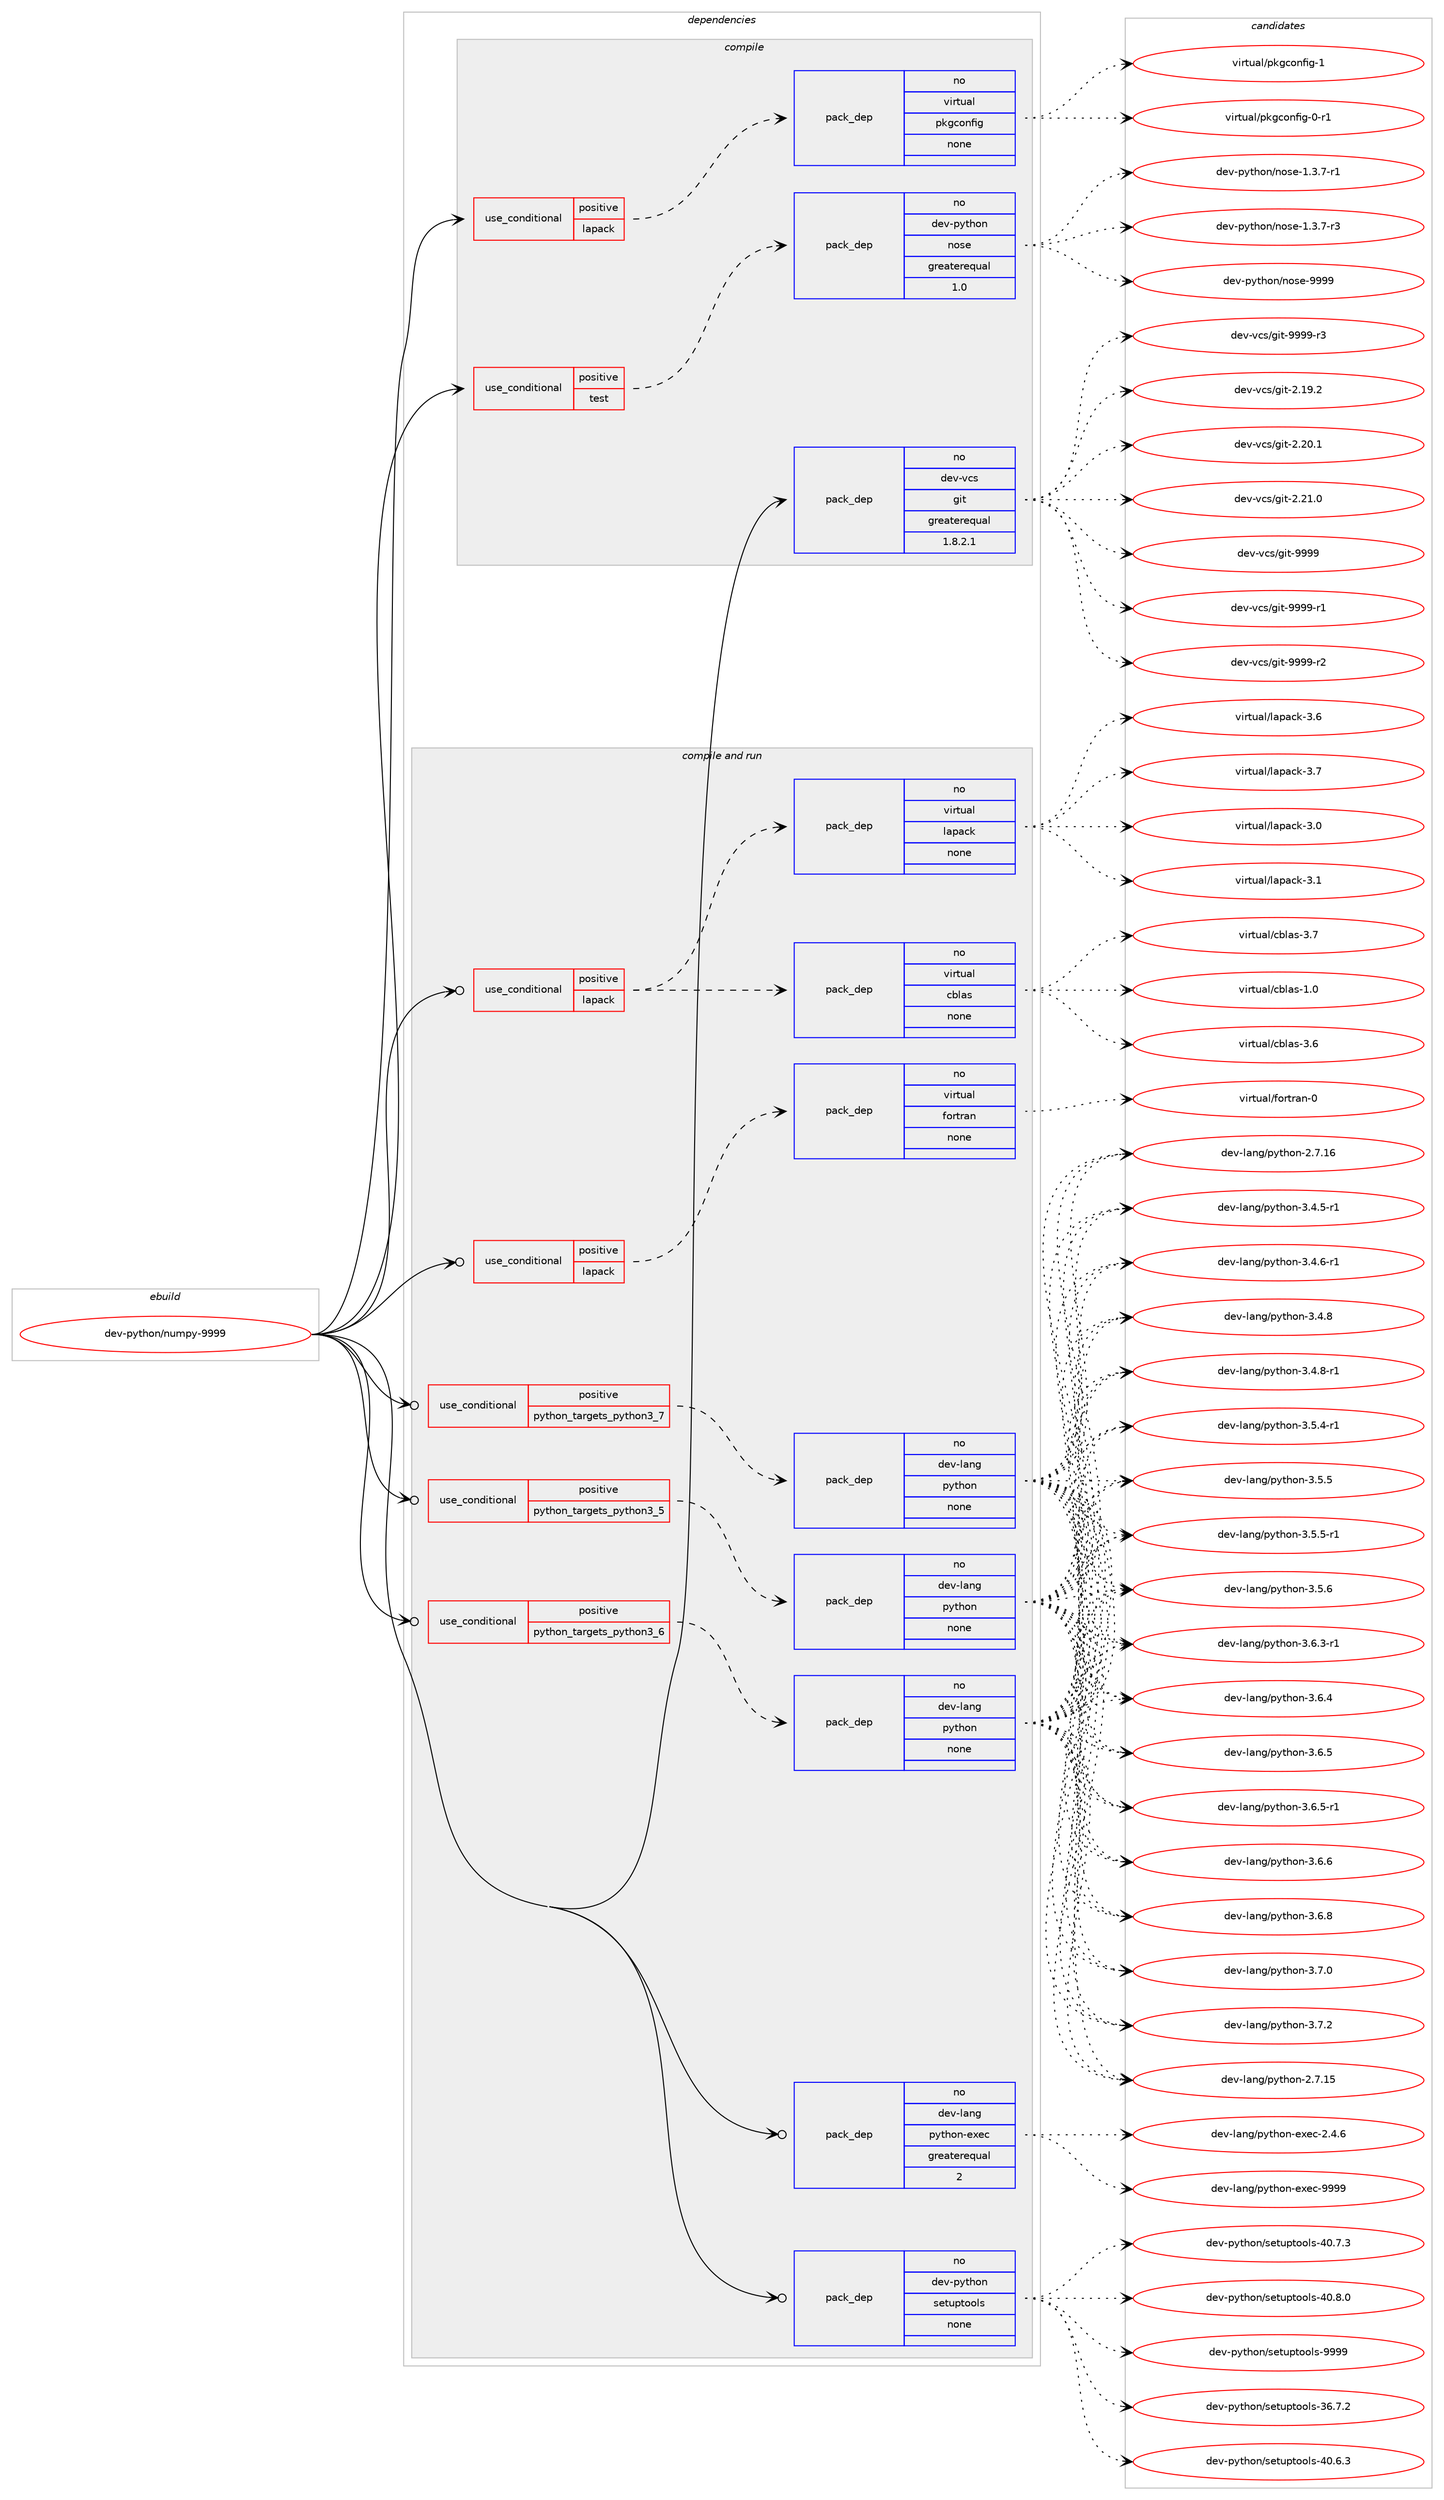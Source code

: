 digraph prolog {

# *************
# Graph options
# *************

newrank=true;
concentrate=true;
compound=true;
graph [rankdir=LR,fontname=Helvetica,fontsize=10,ranksep=1.5];#, ranksep=2.5, nodesep=0.2];
edge  [arrowhead=vee];
node  [fontname=Helvetica,fontsize=10];

# **********
# The ebuild
# **********

subgraph cluster_leftcol {
color=gray;
rank=same;
label=<<i>ebuild</i>>;
id [label="dev-python/numpy-9999", color=red, width=4, href="../dev-python/numpy-9999.svg"];
}

# ****************
# The dependencies
# ****************

subgraph cluster_midcol {
color=gray;
label=<<i>dependencies</i>>;
subgraph cluster_compile {
fillcolor="#eeeeee";
style=filled;
label=<<i>compile</i>>;
subgraph cond378412 {
dependency1421571 [label=<<TABLE BORDER="0" CELLBORDER="1" CELLSPACING="0" CELLPADDING="4"><TR><TD ROWSPAN="3" CELLPADDING="10">use_conditional</TD></TR><TR><TD>positive</TD></TR><TR><TD>lapack</TD></TR></TABLE>>, shape=none, color=red];
subgraph pack1019882 {
dependency1421572 [label=<<TABLE BORDER="0" CELLBORDER="1" CELLSPACING="0" CELLPADDING="4" WIDTH="220"><TR><TD ROWSPAN="6" CELLPADDING="30">pack_dep</TD></TR><TR><TD WIDTH="110">no</TD></TR><TR><TD>virtual</TD></TR><TR><TD>pkgconfig</TD></TR><TR><TD>none</TD></TR><TR><TD></TD></TR></TABLE>>, shape=none, color=blue];
}
dependency1421571:e -> dependency1421572:w [weight=20,style="dashed",arrowhead="vee"];
}
id:e -> dependency1421571:w [weight=20,style="solid",arrowhead="vee"];
subgraph cond378413 {
dependency1421573 [label=<<TABLE BORDER="0" CELLBORDER="1" CELLSPACING="0" CELLPADDING="4"><TR><TD ROWSPAN="3" CELLPADDING="10">use_conditional</TD></TR><TR><TD>positive</TD></TR><TR><TD>test</TD></TR></TABLE>>, shape=none, color=red];
subgraph pack1019883 {
dependency1421574 [label=<<TABLE BORDER="0" CELLBORDER="1" CELLSPACING="0" CELLPADDING="4" WIDTH="220"><TR><TD ROWSPAN="6" CELLPADDING="30">pack_dep</TD></TR><TR><TD WIDTH="110">no</TD></TR><TR><TD>dev-python</TD></TR><TR><TD>nose</TD></TR><TR><TD>greaterequal</TD></TR><TR><TD>1.0</TD></TR></TABLE>>, shape=none, color=blue];
}
dependency1421573:e -> dependency1421574:w [weight=20,style="dashed",arrowhead="vee"];
}
id:e -> dependency1421573:w [weight=20,style="solid",arrowhead="vee"];
subgraph pack1019884 {
dependency1421575 [label=<<TABLE BORDER="0" CELLBORDER="1" CELLSPACING="0" CELLPADDING="4" WIDTH="220"><TR><TD ROWSPAN="6" CELLPADDING="30">pack_dep</TD></TR><TR><TD WIDTH="110">no</TD></TR><TR><TD>dev-vcs</TD></TR><TR><TD>git</TD></TR><TR><TD>greaterequal</TD></TR><TR><TD>1.8.2.1</TD></TR></TABLE>>, shape=none, color=blue];
}
id:e -> dependency1421575:w [weight=20,style="solid",arrowhead="vee"];
}
subgraph cluster_compileandrun {
fillcolor="#eeeeee";
style=filled;
label=<<i>compile and run</i>>;
subgraph cond378414 {
dependency1421576 [label=<<TABLE BORDER="0" CELLBORDER="1" CELLSPACING="0" CELLPADDING="4"><TR><TD ROWSPAN="3" CELLPADDING="10">use_conditional</TD></TR><TR><TD>positive</TD></TR><TR><TD>lapack</TD></TR></TABLE>>, shape=none, color=red];
subgraph pack1019885 {
dependency1421577 [label=<<TABLE BORDER="0" CELLBORDER="1" CELLSPACING="0" CELLPADDING="4" WIDTH="220"><TR><TD ROWSPAN="6" CELLPADDING="30">pack_dep</TD></TR><TR><TD WIDTH="110">no</TD></TR><TR><TD>virtual</TD></TR><TR><TD>cblas</TD></TR><TR><TD>none</TD></TR><TR><TD></TD></TR></TABLE>>, shape=none, color=blue];
}
dependency1421576:e -> dependency1421577:w [weight=20,style="dashed",arrowhead="vee"];
subgraph pack1019886 {
dependency1421578 [label=<<TABLE BORDER="0" CELLBORDER="1" CELLSPACING="0" CELLPADDING="4" WIDTH="220"><TR><TD ROWSPAN="6" CELLPADDING="30">pack_dep</TD></TR><TR><TD WIDTH="110">no</TD></TR><TR><TD>virtual</TD></TR><TR><TD>lapack</TD></TR><TR><TD>none</TD></TR><TR><TD></TD></TR></TABLE>>, shape=none, color=blue];
}
dependency1421576:e -> dependency1421578:w [weight=20,style="dashed",arrowhead="vee"];
}
id:e -> dependency1421576:w [weight=20,style="solid",arrowhead="odotvee"];
subgraph cond378415 {
dependency1421579 [label=<<TABLE BORDER="0" CELLBORDER="1" CELLSPACING="0" CELLPADDING="4"><TR><TD ROWSPAN="3" CELLPADDING="10">use_conditional</TD></TR><TR><TD>positive</TD></TR><TR><TD>lapack</TD></TR></TABLE>>, shape=none, color=red];
subgraph pack1019887 {
dependency1421580 [label=<<TABLE BORDER="0" CELLBORDER="1" CELLSPACING="0" CELLPADDING="4" WIDTH="220"><TR><TD ROWSPAN="6" CELLPADDING="30">pack_dep</TD></TR><TR><TD WIDTH="110">no</TD></TR><TR><TD>virtual</TD></TR><TR><TD>fortran</TD></TR><TR><TD>none</TD></TR><TR><TD></TD></TR></TABLE>>, shape=none, color=blue];
}
dependency1421579:e -> dependency1421580:w [weight=20,style="dashed",arrowhead="vee"];
}
id:e -> dependency1421579:w [weight=20,style="solid",arrowhead="odotvee"];
subgraph cond378416 {
dependency1421581 [label=<<TABLE BORDER="0" CELLBORDER="1" CELLSPACING="0" CELLPADDING="4"><TR><TD ROWSPAN="3" CELLPADDING="10">use_conditional</TD></TR><TR><TD>positive</TD></TR><TR><TD>python_targets_python3_5</TD></TR></TABLE>>, shape=none, color=red];
subgraph pack1019888 {
dependency1421582 [label=<<TABLE BORDER="0" CELLBORDER="1" CELLSPACING="0" CELLPADDING="4" WIDTH="220"><TR><TD ROWSPAN="6" CELLPADDING="30">pack_dep</TD></TR><TR><TD WIDTH="110">no</TD></TR><TR><TD>dev-lang</TD></TR><TR><TD>python</TD></TR><TR><TD>none</TD></TR><TR><TD></TD></TR></TABLE>>, shape=none, color=blue];
}
dependency1421581:e -> dependency1421582:w [weight=20,style="dashed",arrowhead="vee"];
}
id:e -> dependency1421581:w [weight=20,style="solid",arrowhead="odotvee"];
subgraph cond378417 {
dependency1421583 [label=<<TABLE BORDER="0" CELLBORDER="1" CELLSPACING="0" CELLPADDING="4"><TR><TD ROWSPAN="3" CELLPADDING="10">use_conditional</TD></TR><TR><TD>positive</TD></TR><TR><TD>python_targets_python3_6</TD></TR></TABLE>>, shape=none, color=red];
subgraph pack1019889 {
dependency1421584 [label=<<TABLE BORDER="0" CELLBORDER="1" CELLSPACING="0" CELLPADDING="4" WIDTH="220"><TR><TD ROWSPAN="6" CELLPADDING="30">pack_dep</TD></TR><TR><TD WIDTH="110">no</TD></TR><TR><TD>dev-lang</TD></TR><TR><TD>python</TD></TR><TR><TD>none</TD></TR><TR><TD></TD></TR></TABLE>>, shape=none, color=blue];
}
dependency1421583:e -> dependency1421584:w [weight=20,style="dashed",arrowhead="vee"];
}
id:e -> dependency1421583:w [weight=20,style="solid",arrowhead="odotvee"];
subgraph cond378418 {
dependency1421585 [label=<<TABLE BORDER="0" CELLBORDER="1" CELLSPACING="0" CELLPADDING="4"><TR><TD ROWSPAN="3" CELLPADDING="10">use_conditional</TD></TR><TR><TD>positive</TD></TR><TR><TD>python_targets_python3_7</TD></TR></TABLE>>, shape=none, color=red];
subgraph pack1019890 {
dependency1421586 [label=<<TABLE BORDER="0" CELLBORDER="1" CELLSPACING="0" CELLPADDING="4" WIDTH="220"><TR><TD ROWSPAN="6" CELLPADDING="30">pack_dep</TD></TR><TR><TD WIDTH="110">no</TD></TR><TR><TD>dev-lang</TD></TR><TR><TD>python</TD></TR><TR><TD>none</TD></TR><TR><TD></TD></TR></TABLE>>, shape=none, color=blue];
}
dependency1421585:e -> dependency1421586:w [weight=20,style="dashed",arrowhead="vee"];
}
id:e -> dependency1421585:w [weight=20,style="solid",arrowhead="odotvee"];
subgraph pack1019891 {
dependency1421587 [label=<<TABLE BORDER="0" CELLBORDER="1" CELLSPACING="0" CELLPADDING="4" WIDTH="220"><TR><TD ROWSPAN="6" CELLPADDING="30">pack_dep</TD></TR><TR><TD WIDTH="110">no</TD></TR><TR><TD>dev-lang</TD></TR><TR><TD>python-exec</TD></TR><TR><TD>greaterequal</TD></TR><TR><TD>2</TD></TR></TABLE>>, shape=none, color=blue];
}
id:e -> dependency1421587:w [weight=20,style="solid",arrowhead="odotvee"];
subgraph pack1019892 {
dependency1421588 [label=<<TABLE BORDER="0" CELLBORDER="1" CELLSPACING="0" CELLPADDING="4" WIDTH="220"><TR><TD ROWSPAN="6" CELLPADDING="30">pack_dep</TD></TR><TR><TD WIDTH="110">no</TD></TR><TR><TD>dev-python</TD></TR><TR><TD>setuptools</TD></TR><TR><TD>none</TD></TR><TR><TD></TD></TR></TABLE>>, shape=none, color=blue];
}
id:e -> dependency1421588:w [weight=20,style="solid",arrowhead="odotvee"];
}
subgraph cluster_run {
fillcolor="#eeeeee";
style=filled;
label=<<i>run</i>>;
}
}

# **************
# The candidates
# **************

subgraph cluster_choices {
rank=same;
color=gray;
label=<<i>candidates</i>>;

subgraph choice1019882 {
color=black;
nodesep=1;
choice11810511411611797108471121071039911111010210510345484511449 [label="virtual/pkgconfig-0-r1", color=red, width=4,href="../virtual/pkgconfig-0-r1.svg"];
choice1181051141161179710847112107103991111101021051034549 [label="virtual/pkgconfig-1", color=red, width=4,href="../virtual/pkgconfig-1.svg"];
dependency1421572:e -> choice11810511411611797108471121071039911111010210510345484511449:w [style=dotted,weight="100"];
dependency1421572:e -> choice1181051141161179710847112107103991111101021051034549:w [style=dotted,weight="100"];
}
subgraph choice1019883 {
color=black;
nodesep=1;
choice10010111845112121116104111110471101111151014549465146554511449 [label="dev-python/nose-1.3.7-r1", color=red, width=4,href="../dev-python/nose-1.3.7-r1.svg"];
choice10010111845112121116104111110471101111151014549465146554511451 [label="dev-python/nose-1.3.7-r3", color=red, width=4,href="../dev-python/nose-1.3.7-r3.svg"];
choice10010111845112121116104111110471101111151014557575757 [label="dev-python/nose-9999", color=red, width=4,href="../dev-python/nose-9999.svg"];
dependency1421574:e -> choice10010111845112121116104111110471101111151014549465146554511449:w [style=dotted,weight="100"];
dependency1421574:e -> choice10010111845112121116104111110471101111151014549465146554511451:w [style=dotted,weight="100"];
dependency1421574:e -> choice10010111845112121116104111110471101111151014557575757:w [style=dotted,weight="100"];
}
subgraph choice1019884 {
color=black;
nodesep=1;
choice10010111845118991154710310511645504649574650 [label="dev-vcs/git-2.19.2", color=red, width=4,href="../dev-vcs/git-2.19.2.svg"];
choice10010111845118991154710310511645504650484649 [label="dev-vcs/git-2.20.1", color=red, width=4,href="../dev-vcs/git-2.20.1.svg"];
choice10010111845118991154710310511645504650494648 [label="dev-vcs/git-2.21.0", color=red, width=4,href="../dev-vcs/git-2.21.0.svg"];
choice1001011184511899115471031051164557575757 [label="dev-vcs/git-9999", color=red, width=4,href="../dev-vcs/git-9999.svg"];
choice10010111845118991154710310511645575757574511449 [label="dev-vcs/git-9999-r1", color=red, width=4,href="../dev-vcs/git-9999-r1.svg"];
choice10010111845118991154710310511645575757574511450 [label="dev-vcs/git-9999-r2", color=red, width=4,href="../dev-vcs/git-9999-r2.svg"];
choice10010111845118991154710310511645575757574511451 [label="dev-vcs/git-9999-r3", color=red, width=4,href="../dev-vcs/git-9999-r3.svg"];
dependency1421575:e -> choice10010111845118991154710310511645504649574650:w [style=dotted,weight="100"];
dependency1421575:e -> choice10010111845118991154710310511645504650484649:w [style=dotted,weight="100"];
dependency1421575:e -> choice10010111845118991154710310511645504650494648:w [style=dotted,weight="100"];
dependency1421575:e -> choice1001011184511899115471031051164557575757:w [style=dotted,weight="100"];
dependency1421575:e -> choice10010111845118991154710310511645575757574511449:w [style=dotted,weight="100"];
dependency1421575:e -> choice10010111845118991154710310511645575757574511450:w [style=dotted,weight="100"];
dependency1421575:e -> choice10010111845118991154710310511645575757574511451:w [style=dotted,weight="100"];
}
subgraph choice1019885 {
color=black;
nodesep=1;
choice118105114116117971084799981089711545494648 [label="virtual/cblas-1.0", color=red, width=4,href="../virtual/cblas-1.0.svg"];
choice118105114116117971084799981089711545514654 [label="virtual/cblas-3.6", color=red, width=4,href="../virtual/cblas-3.6.svg"];
choice118105114116117971084799981089711545514655 [label="virtual/cblas-3.7", color=red, width=4,href="../virtual/cblas-3.7.svg"];
dependency1421577:e -> choice118105114116117971084799981089711545494648:w [style=dotted,weight="100"];
dependency1421577:e -> choice118105114116117971084799981089711545514654:w [style=dotted,weight="100"];
dependency1421577:e -> choice118105114116117971084799981089711545514655:w [style=dotted,weight="100"];
}
subgraph choice1019886 {
color=black;
nodesep=1;
choice118105114116117971084710897112979910745514648 [label="virtual/lapack-3.0", color=red, width=4,href="../virtual/lapack-3.0.svg"];
choice118105114116117971084710897112979910745514649 [label="virtual/lapack-3.1", color=red, width=4,href="../virtual/lapack-3.1.svg"];
choice118105114116117971084710897112979910745514654 [label="virtual/lapack-3.6", color=red, width=4,href="../virtual/lapack-3.6.svg"];
choice118105114116117971084710897112979910745514655 [label="virtual/lapack-3.7", color=red, width=4,href="../virtual/lapack-3.7.svg"];
dependency1421578:e -> choice118105114116117971084710897112979910745514648:w [style=dotted,weight="100"];
dependency1421578:e -> choice118105114116117971084710897112979910745514649:w [style=dotted,weight="100"];
dependency1421578:e -> choice118105114116117971084710897112979910745514654:w [style=dotted,weight="100"];
dependency1421578:e -> choice118105114116117971084710897112979910745514655:w [style=dotted,weight="100"];
}
subgraph choice1019887 {
color=black;
nodesep=1;
choice1181051141161179710847102111114116114971104548 [label="virtual/fortran-0", color=red, width=4,href="../virtual/fortran-0.svg"];
dependency1421580:e -> choice1181051141161179710847102111114116114971104548:w [style=dotted,weight="100"];
}
subgraph choice1019888 {
color=black;
nodesep=1;
choice10010111845108971101034711212111610411111045504655464953 [label="dev-lang/python-2.7.15", color=red, width=4,href="../dev-lang/python-2.7.15.svg"];
choice10010111845108971101034711212111610411111045504655464954 [label="dev-lang/python-2.7.16", color=red, width=4,href="../dev-lang/python-2.7.16.svg"];
choice1001011184510897110103471121211161041111104551465246534511449 [label="dev-lang/python-3.4.5-r1", color=red, width=4,href="../dev-lang/python-3.4.5-r1.svg"];
choice1001011184510897110103471121211161041111104551465246544511449 [label="dev-lang/python-3.4.6-r1", color=red, width=4,href="../dev-lang/python-3.4.6-r1.svg"];
choice100101118451089711010347112121116104111110455146524656 [label="dev-lang/python-3.4.8", color=red, width=4,href="../dev-lang/python-3.4.8.svg"];
choice1001011184510897110103471121211161041111104551465246564511449 [label="dev-lang/python-3.4.8-r1", color=red, width=4,href="../dev-lang/python-3.4.8-r1.svg"];
choice1001011184510897110103471121211161041111104551465346524511449 [label="dev-lang/python-3.5.4-r1", color=red, width=4,href="../dev-lang/python-3.5.4-r1.svg"];
choice100101118451089711010347112121116104111110455146534653 [label="dev-lang/python-3.5.5", color=red, width=4,href="../dev-lang/python-3.5.5.svg"];
choice1001011184510897110103471121211161041111104551465346534511449 [label="dev-lang/python-3.5.5-r1", color=red, width=4,href="../dev-lang/python-3.5.5-r1.svg"];
choice100101118451089711010347112121116104111110455146534654 [label="dev-lang/python-3.5.6", color=red, width=4,href="../dev-lang/python-3.5.6.svg"];
choice1001011184510897110103471121211161041111104551465446514511449 [label="dev-lang/python-3.6.3-r1", color=red, width=4,href="../dev-lang/python-3.6.3-r1.svg"];
choice100101118451089711010347112121116104111110455146544652 [label="dev-lang/python-3.6.4", color=red, width=4,href="../dev-lang/python-3.6.4.svg"];
choice100101118451089711010347112121116104111110455146544653 [label="dev-lang/python-3.6.5", color=red, width=4,href="../dev-lang/python-3.6.5.svg"];
choice1001011184510897110103471121211161041111104551465446534511449 [label="dev-lang/python-3.6.5-r1", color=red, width=4,href="../dev-lang/python-3.6.5-r1.svg"];
choice100101118451089711010347112121116104111110455146544654 [label="dev-lang/python-3.6.6", color=red, width=4,href="../dev-lang/python-3.6.6.svg"];
choice100101118451089711010347112121116104111110455146544656 [label="dev-lang/python-3.6.8", color=red, width=4,href="../dev-lang/python-3.6.8.svg"];
choice100101118451089711010347112121116104111110455146554648 [label="dev-lang/python-3.7.0", color=red, width=4,href="../dev-lang/python-3.7.0.svg"];
choice100101118451089711010347112121116104111110455146554650 [label="dev-lang/python-3.7.2", color=red, width=4,href="../dev-lang/python-3.7.2.svg"];
dependency1421582:e -> choice10010111845108971101034711212111610411111045504655464953:w [style=dotted,weight="100"];
dependency1421582:e -> choice10010111845108971101034711212111610411111045504655464954:w [style=dotted,weight="100"];
dependency1421582:e -> choice1001011184510897110103471121211161041111104551465246534511449:w [style=dotted,weight="100"];
dependency1421582:e -> choice1001011184510897110103471121211161041111104551465246544511449:w [style=dotted,weight="100"];
dependency1421582:e -> choice100101118451089711010347112121116104111110455146524656:w [style=dotted,weight="100"];
dependency1421582:e -> choice1001011184510897110103471121211161041111104551465246564511449:w [style=dotted,weight="100"];
dependency1421582:e -> choice1001011184510897110103471121211161041111104551465346524511449:w [style=dotted,weight="100"];
dependency1421582:e -> choice100101118451089711010347112121116104111110455146534653:w [style=dotted,weight="100"];
dependency1421582:e -> choice1001011184510897110103471121211161041111104551465346534511449:w [style=dotted,weight="100"];
dependency1421582:e -> choice100101118451089711010347112121116104111110455146534654:w [style=dotted,weight="100"];
dependency1421582:e -> choice1001011184510897110103471121211161041111104551465446514511449:w [style=dotted,weight="100"];
dependency1421582:e -> choice100101118451089711010347112121116104111110455146544652:w [style=dotted,weight="100"];
dependency1421582:e -> choice100101118451089711010347112121116104111110455146544653:w [style=dotted,weight="100"];
dependency1421582:e -> choice1001011184510897110103471121211161041111104551465446534511449:w [style=dotted,weight="100"];
dependency1421582:e -> choice100101118451089711010347112121116104111110455146544654:w [style=dotted,weight="100"];
dependency1421582:e -> choice100101118451089711010347112121116104111110455146544656:w [style=dotted,weight="100"];
dependency1421582:e -> choice100101118451089711010347112121116104111110455146554648:w [style=dotted,weight="100"];
dependency1421582:e -> choice100101118451089711010347112121116104111110455146554650:w [style=dotted,weight="100"];
}
subgraph choice1019889 {
color=black;
nodesep=1;
choice10010111845108971101034711212111610411111045504655464953 [label="dev-lang/python-2.7.15", color=red, width=4,href="../dev-lang/python-2.7.15.svg"];
choice10010111845108971101034711212111610411111045504655464954 [label="dev-lang/python-2.7.16", color=red, width=4,href="../dev-lang/python-2.7.16.svg"];
choice1001011184510897110103471121211161041111104551465246534511449 [label="dev-lang/python-3.4.5-r1", color=red, width=4,href="../dev-lang/python-3.4.5-r1.svg"];
choice1001011184510897110103471121211161041111104551465246544511449 [label="dev-lang/python-3.4.6-r1", color=red, width=4,href="../dev-lang/python-3.4.6-r1.svg"];
choice100101118451089711010347112121116104111110455146524656 [label="dev-lang/python-3.4.8", color=red, width=4,href="../dev-lang/python-3.4.8.svg"];
choice1001011184510897110103471121211161041111104551465246564511449 [label="dev-lang/python-3.4.8-r1", color=red, width=4,href="../dev-lang/python-3.4.8-r1.svg"];
choice1001011184510897110103471121211161041111104551465346524511449 [label="dev-lang/python-3.5.4-r1", color=red, width=4,href="../dev-lang/python-3.5.4-r1.svg"];
choice100101118451089711010347112121116104111110455146534653 [label="dev-lang/python-3.5.5", color=red, width=4,href="../dev-lang/python-3.5.5.svg"];
choice1001011184510897110103471121211161041111104551465346534511449 [label="dev-lang/python-3.5.5-r1", color=red, width=4,href="../dev-lang/python-3.5.5-r1.svg"];
choice100101118451089711010347112121116104111110455146534654 [label="dev-lang/python-3.5.6", color=red, width=4,href="../dev-lang/python-3.5.6.svg"];
choice1001011184510897110103471121211161041111104551465446514511449 [label="dev-lang/python-3.6.3-r1", color=red, width=4,href="../dev-lang/python-3.6.3-r1.svg"];
choice100101118451089711010347112121116104111110455146544652 [label="dev-lang/python-3.6.4", color=red, width=4,href="../dev-lang/python-3.6.4.svg"];
choice100101118451089711010347112121116104111110455146544653 [label="dev-lang/python-3.6.5", color=red, width=4,href="../dev-lang/python-3.6.5.svg"];
choice1001011184510897110103471121211161041111104551465446534511449 [label="dev-lang/python-3.6.5-r1", color=red, width=4,href="../dev-lang/python-3.6.5-r1.svg"];
choice100101118451089711010347112121116104111110455146544654 [label="dev-lang/python-3.6.6", color=red, width=4,href="../dev-lang/python-3.6.6.svg"];
choice100101118451089711010347112121116104111110455146544656 [label="dev-lang/python-3.6.8", color=red, width=4,href="../dev-lang/python-3.6.8.svg"];
choice100101118451089711010347112121116104111110455146554648 [label="dev-lang/python-3.7.0", color=red, width=4,href="../dev-lang/python-3.7.0.svg"];
choice100101118451089711010347112121116104111110455146554650 [label="dev-lang/python-3.7.2", color=red, width=4,href="../dev-lang/python-3.7.2.svg"];
dependency1421584:e -> choice10010111845108971101034711212111610411111045504655464953:w [style=dotted,weight="100"];
dependency1421584:e -> choice10010111845108971101034711212111610411111045504655464954:w [style=dotted,weight="100"];
dependency1421584:e -> choice1001011184510897110103471121211161041111104551465246534511449:w [style=dotted,weight="100"];
dependency1421584:e -> choice1001011184510897110103471121211161041111104551465246544511449:w [style=dotted,weight="100"];
dependency1421584:e -> choice100101118451089711010347112121116104111110455146524656:w [style=dotted,weight="100"];
dependency1421584:e -> choice1001011184510897110103471121211161041111104551465246564511449:w [style=dotted,weight="100"];
dependency1421584:e -> choice1001011184510897110103471121211161041111104551465346524511449:w [style=dotted,weight="100"];
dependency1421584:e -> choice100101118451089711010347112121116104111110455146534653:w [style=dotted,weight="100"];
dependency1421584:e -> choice1001011184510897110103471121211161041111104551465346534511449:w [style=dotted,weight="100"];
dependency1421584:e -> choice100101118451089711010347112121116104111110455146534654:w [style=dotted,weight="100"];
dependency1421584:e -> choice1001011184510897110103471121211161041111104551465446514511449:w [style=dotted,weight="100"];
dependency1421584:e -> choice100101118451089711010347112121116104111110455146544652:w [style=dotted,weight="100"];
dependency1421584:e -> choice100101118451089711010347112121116104111110455146544653:w [style=dotted,weight="100"];
dependency1421584:e -> choice1001011184510897110103471121211161041111104551465446534511449:w [style=dotted,weight="100"];
dependency1421584:e -> choice100101118451089711010347112121116104111110455146544654:w [style=dotted,weight="100"];
dependency1421584:e -> choice100101118451089711010347112121116104111110455146544656:w [style=dotted,weight="100"];
dependency1421584:e -> choice100101118451089711010347112121116104111110455146554648:w [style=dotted,weight="100"];
dependency1421584:e -> choice100101118451089711010347112121116104111110455146554650:w [style=dotted,weight="100"];
}
subgraph choice1019890 {
color=black;
nodesep=1;
choice10010111845108971101034711212111610411111045504655464953 [label="dev-lang/python-2.7.15", color=red, width=4,href="../dev-lang/python-2.7.15.svg"];
choice10010111845108971101034711212111610411111045504655464954 [label="dev-lang/python-2.7.16", color=red, width=4,href="../dev-lang/python-2.7.16.svg"];
choice1001011184510897110103471121211161041111104551465246534511449 [label="dev-lang/python-3.4.5-r1", color=red, width=4,href="../dev-lang/python-3.4.5-r1.svg"];
choice1001011184510897110103471121211161041111104551465246544511449 [label="dev-lang/python-3.4.6-r1", color=red, width=4,href="../dev-lang/python-3.4.6-r1.svg"];
choice100101118451089711010347112121116104111110455146524656 [label="dev-lang/python-3.4.8", color=red, width=4,href="../dev-lang/python-3.4.8.svg"];
choice1001011184510897110103471121211161041111104551465246564511449 [label="dev-lang/python-3.4.8-r1", color=red, width=4,href="../dev-lang/python-3.4.8-r1.svg"];
choice1001011184510897110103471121211161041111104551465346524511449 [label="dev-lang/python-3.5.4-r1", color=red, width=4,href="../dev-lang/python-3.5.4-r1.svg"];
choice100101118451089711010347112121116104111110455146534653 [label="dev-lang/python-3.5.5", color=red, width=4,href="../dev-lang/python-3.5.5.svg"];
choice1001011184510897110103471121211161041111104551465346534511449 [label="dev-lang/python-3.5.5-r1", color=red, width=4,href="../dev-lang/python-3.5.5-r1.svg"];
choice100101118451089711010347112121116104111110455146534654 [label="dev-lang/python-3.5.6", color=red, width=4,href="../dev-lang/python-3.5.6.svg"];
choice1001011184510897110103471121211161041111104551465446514511449 [label="dev-lang/python-3.6.3-r1", color=red, width=4,href="../dev-lang/python-3.6.3-r1.svg"];
choice100101118451089711010347112121116104111110455146544652 [label="dev-lang/python-3.6.4", color=red, width=4,href="../dev-lang/python-3.6.4.svg"];
choice100101118451089711010347112121116104111110455146544653 [label="dev-lang/python-3.6.5", color=red, width=4,href="../dev-lang/python-3.6.5.svg"];
choice1001011184510897110103471121211161041111104551465446534511449 [label="dev-lang/python-3.6.5-r1", color=red, width=4,href="../dev-lang/python-3.6.5-r1.svg"];
choice100101118451089711010347112121116104111110455146544654 [label="dev-lang/python-3.6.6", color=red, width=4,href="../dev-lang/python-3.6.6.svg"];
choice100101118451089711010347112121116104111110455146544656 [label="dev-lang/python-3.6.8", color=red, width=4,href="../dev-lang/python-3.6.8.svg"];
choice100101118451089711010347112121116104111110455146554648 [label="dev-lang/python-3.7.0", color=red, width=4,href="../dev-lang/python-3.7.0.svg"];
choice100101118451089711010347112121116104111110455146554650 [label="dev-lang/python-3.7.2", color=red, width=4,href="../dev-lang/python-3.7.2.svg"];
dependency1421586:e -> choice10010111845108971101034711212111610411111045504655464953:w [style=dotted,weight="100"];
dependency1421586:e -> choice10010111845108971101034711212111610411111045504655464954:w [style=dotted,weight="100"];
dependency1421586:e -> choice1001011184510897110103471121211161041111104551465246534511449:w [style=dotted,weight="100"];
dependency1421586:e -> choice1001011184510897110103471121211161041111104551465246544511449:w [style=dotted,weight="100"];
dependency1421586:e -> choice100101118451089711010347112121116104111110455146524656:w [style=dotted,weight="100"];
dependency1421586:e -> choice1001011184510897110103471121211161041111104551465246564511449:w [style=dotted,weight="100"];
dependency1421586:e -> choice1001011184510897110103471121211161041111104551465346524511449:w [style=dotted,weight="100"];
dependency1421586:e -> choice100101118451089711010347112121116104111110455146534653:w [style=dotted,weight="100"];
dependency1421586:e -> choice1001011184510897110103471121211161041111104551465346534511449:w [style=dotted,weight="100"];
dependency1421586:e -> choice100101118451089711010347112121116104111110455146534654:w [style=dotted,weight="100"];
dependency1421586:e -> choice1001011184510897110103471121211161041111104551465446514511449:w [style=dotted,weight="100"];
dependency1421586:e -> choice100101118451089711010347112121116104111110455146544652:w [style=dotted,weight="100"];
dependency1421586:e -> choice100101118451089711010347112121116104111110455146544653:w [style=dotted,weight="100"];
dependency1421586:e -> choice1001011184510897110103471121211161041111104551465446534511449:w [style=dotted,weight="100"];
dependency1421586:e -> choice100101118451089711010347112121116104111110455146544654:w [style=dotted,weight="100"];
dependency1421586:e -> choice100101118451089711010347112121116104111110455146544656:w [style=dotted,weight="100"];
dependency1421586:e -> choice100101118451089711010347112121116104111110455146554648:w [style=dotted,weight="100"];
dependency1421586:e -> choice100101118451089711010347112121116104111110455146554650:w [style=dotted,weight="100"];
}
subgraph choice1019891 {
color=black;
nodesep=1;
choice1001011184510897110103471121211161041111104510112010199455046524654 [label="dev-lang/python-exec-2.4.6", color=red, width=4,href="../dev-lang/python-exec-2.4.6.svg"];
choice10010111845108971101034711212111610411111045101120101994557575757 [label="dev-lang/python-exec-9999", color=red, width=4,href="../dev-lang/python-exec-9999.svg"];
dependency1421587:e -> choice1001011184510897110103471121211161041111104510112010199455046524654:w [style=dotted,weight="100"];
dependency1421587:e -> choice10010111845108971101034711212111610411111045101120101994557575757:w [style=dotted,weight="100"];
}
subgraph choice1019892 {
color=black;
nodesep=1;
choice100101118451121211161041111104711510111611711211611111110811545515446554650 [label="dev-python/setuptools-36.7.2", color=red, width=4,href="../dev-python/setuptools-36.7.2.svg"];
choice100101118451121211161041111104711510111611711211611111110811545524846544651 [label="dev-python/setuptools-40.6.3", color=red, width=4,href="../dev-python/setuptools-40.6.3.svg"];
choice100101118451121211161041111104711510111611711211611111110811545524846554651 [label="dev-python/setuptools-40.7.3", color=red, width=4,href="../dev-python/setuptools-40.7.3.svg"];
choice100101118451121211161041111104711510111611711211611111110811545524846564648 [label="dev-python/setuptools-40.8.0", color=red, width=4,href="../dev-python/setuptools-40.8.0.svg"];
choice10010111845112121116104111110471151011161171121161111111081154557575757 [label="dev-python/setuptools-9999", color=red, width=4,href="../dev-python/setuptools-9999.svg"];
dependency1421588:e -> choice100101118451121211161041111104711510111611711211611111110811545515446554650:w [style=dotted,weight="100"];
dependency1421588:e -> choice100101118451121211161041111104711510111611711211611111110811545524846544651:w [style=dotted,weight="100"];
dependency1421588:e -> choice100101118451121211161041111104711510111611711211611111110811545524846554651:w [style=dotted,weight="100"];
dependency1421588:e -> choice100101118451121211161041111104711510111611711211611111110811545524846564648:w [style=dotted,weight="100"];
dependency1421588:e -> choice10010111845112121116104111110471151011161171121161111111081154557575757:w [style=dotted,weight="100"];
}
}

}
